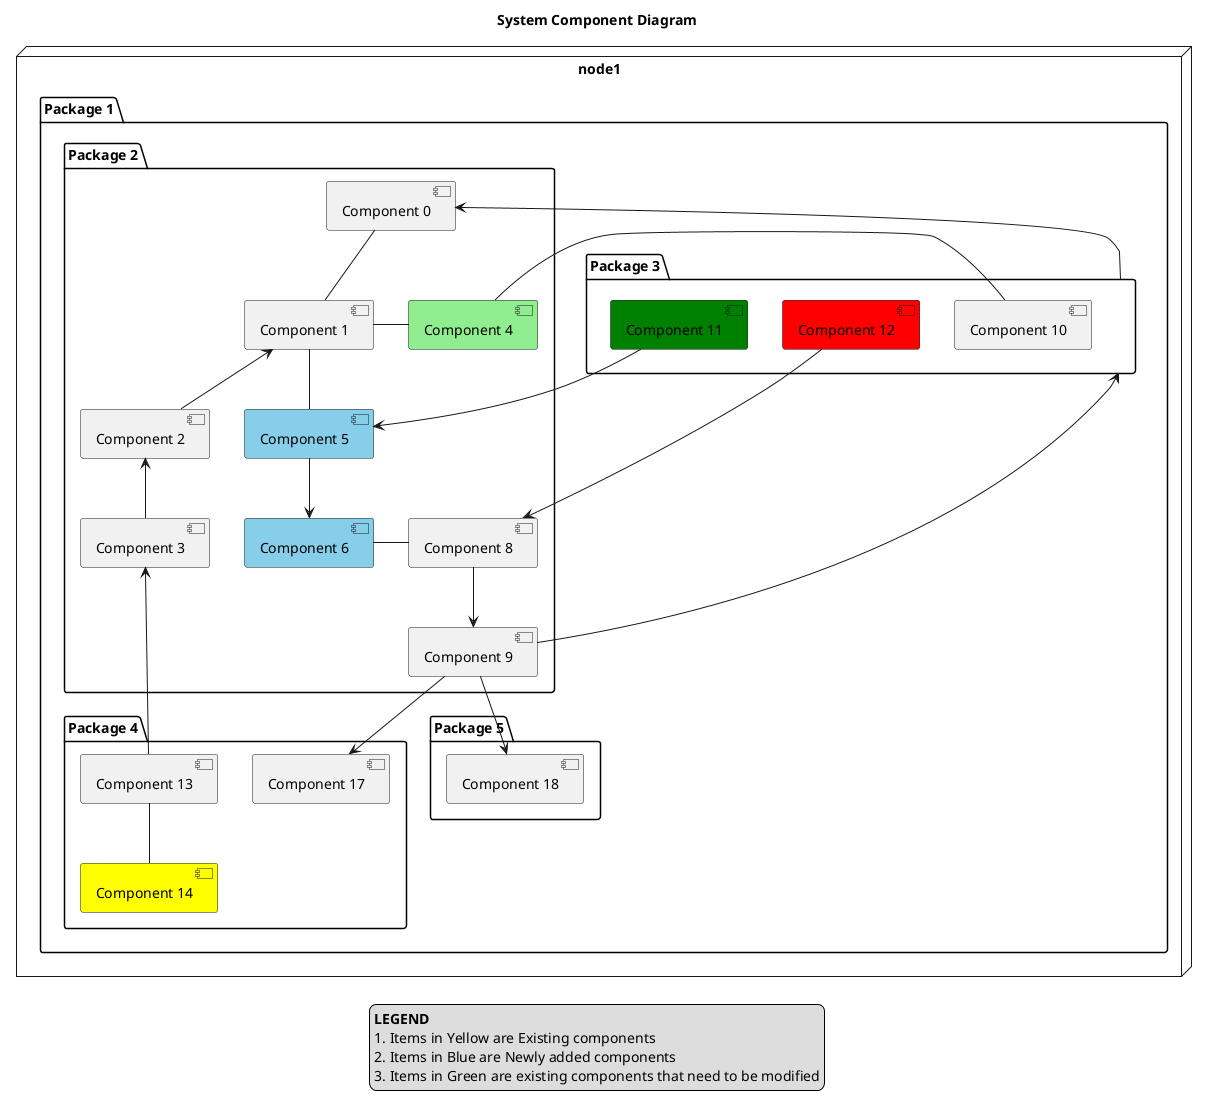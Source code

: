 @startuml

'scale 1.0
'scale 500 width
'scale 1000 height

title **System Component Diagram**

'Declare components needed
node node1 {
    package "Package 1" as pkg1 {
        package "Package 2" as pkg2 {
            [Component 0] as comp0
            [Component 1] as comp1
            [Component 2] as comp2
            [Component 3] as comp3 
            [Component 4] as comp4 #LightGreen
            [Component 5] as comp5 #SkyBlue
            [Component 6] as comp6 #SkyBlue
            [Component 8] as comp8
            [Component 9] as comp9
        }

        package "Package 3" as pkg3 {
            [Component 10] as comp_10
            [Component 11] as comp_11 #Green
            [Component 12] as comp_12 #Red
        }

        package "Package 4" as pkg4 {
            [Component 13] as comp_13
            [Component 14] as comp_14 #Yellow
            [Component 17] as comp_17
        }

        package "Package 5" as pkg5 {
            [Component 18] as comp_18
        }
    }
}

'Create associations between the components
comp0 -- comp1
comp0 <-- pkg3
pkg3 <-- comp9
comp1 <-- comp2
comp2 <-- comp3
comp3 <-- comp_13
comp_13 -- comp_14

comp1 - comp4
comp1 -- comp5
comp5 --> comp6
comp6 -r- comp8 
comp8 --> comp9

comp9 --> comp_17
comp9 --> comp_18

comp_11 --> comp5
comp_12 --> comp8

comp_10 -- comp4

legend
**LEGEND**
# Items in Yellow are Existing components
# Items in Blue are Newly added components
# Items in Green are existing components that need to be modified
end legend

@enduml

